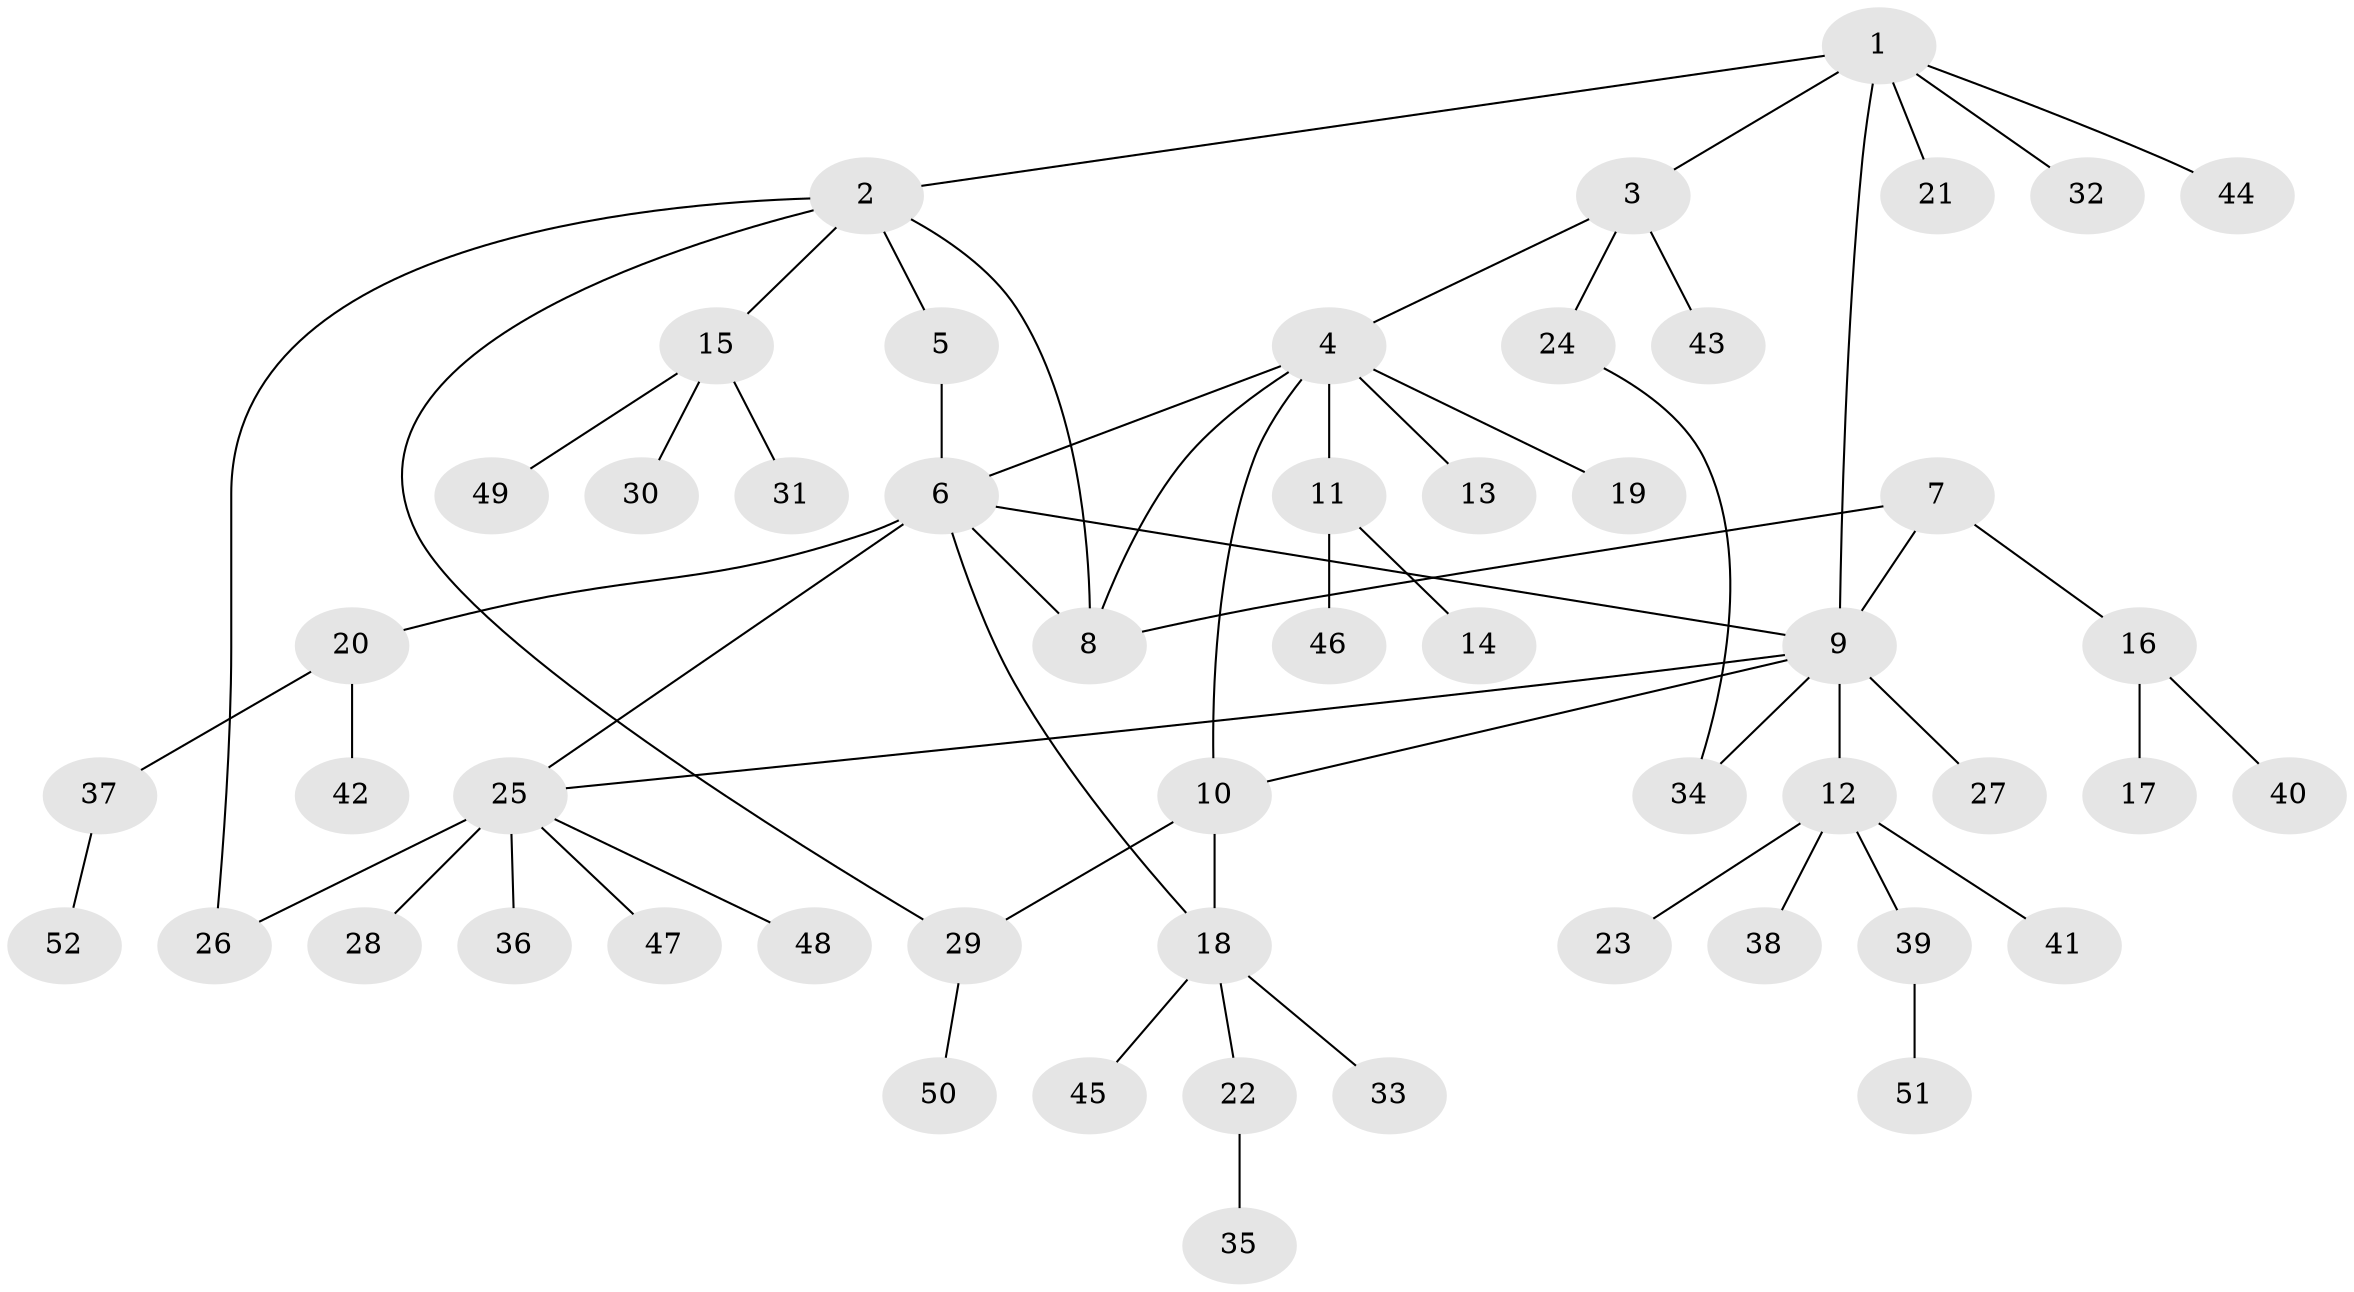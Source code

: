// Generated by graph-tools (version 1.1) at 2025/02/03/09/25 03:02:34]
// undirected, 52 vertices, 62 edges
graph export_dot {
graph [start="1"]
  node [color=gray90,style=filled];
  1;
  2;
  3;
  4;
  5;
  6;
  7;
  8;
  9;
  10;
  11;
  12;
  13;
  14;
  15;
  16;
  17;
  18;
  19;
  20;
  21;
  22;
  23;
  24;
  25;
  26;
  27;
  28;
  29;
  30;
  31;
  32;
  33;
  34;
  35;
  36;
  37;
  38;
  39;
  40;
  41;
  42;
  43;
  44;
  45;
  46;
  47;
  48;
  49;
  50;
  51;
  52;
  1 -- 2;
  1 -- 3;
  1 -- 9;
  1 -- 21;
  1 -- 32;
  1 -- 44;
  2 -- 5;
  2 -- 8;
  2 -- 15;
  2 -- 26;
  2 -- 29;
  3 -- 4;
  3 -- 24;
  3 -- 43;
  4 -- 6;
  4 -- 8;
  4 -- 10;
  4 -- 11;
  4 -- 13;
  4 -- 19;
  5 -- 6;
  6 -- 8;
  6 -- 9;
  6 -- 18;
  6 -- 20;
  6 -- 25;
  7 -- 8;
  7 -- 9;
  7 -- 16;
  9 -- 10;
  9 -- 12;
  9 -- 25;
  9 -- 27;
  9 -- 34;
  10 -- 18;
  10 -- 29;
  11 -- 14;
  11 -- 46;
  12 -- 23;
  12 -- 38;
  12 -- 39;
  12 -- 41;
  15 -- 30;
  15 -- 31;
  15 -- 49;
  16 -- 17;
  16 -- 40;
  18 -- 22;
  18 -- 33;
  18 -- 45;
  20 -- 37;
  20 -- 42;
  22 -- 35;
  24 -- 34;
  25 -- 26;
  25 -- 28;
  25 -- 36;
  25 -- 47;
  25 -- 48;
  29 -- 50;
  37 -- 52;
  39 -- 51;
}
